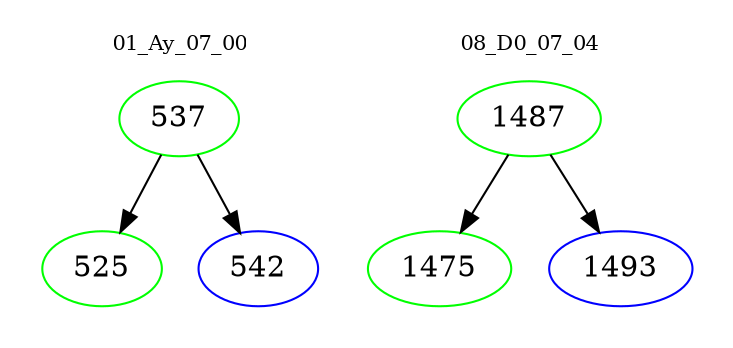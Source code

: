 digraph{
subgraph cluster_0 {
color = white
label = "01_Ay_07_00";
fontsize=10;
T0_537 [label="537", color="green"]
T0_537 -> T0_525 [color="black"]
T0_525 [label="525", color="green"]
T0_537 -> T0_542 [color="black"]
T0_542 [label="542", color="blue"]
}
subgraph cluster_1 {
color = white
label = "08_D0_07_04";
fontsize=10;
T1_1487 [label="1487", color="green"]
T1_1487 -> T1_1475 [color="black"]
T1_1475 [label="1475", color="green"]
T1_1487 -> T1_1493 [color="black"]
T1_1493 [label="1493", color="blue"]
}
}
